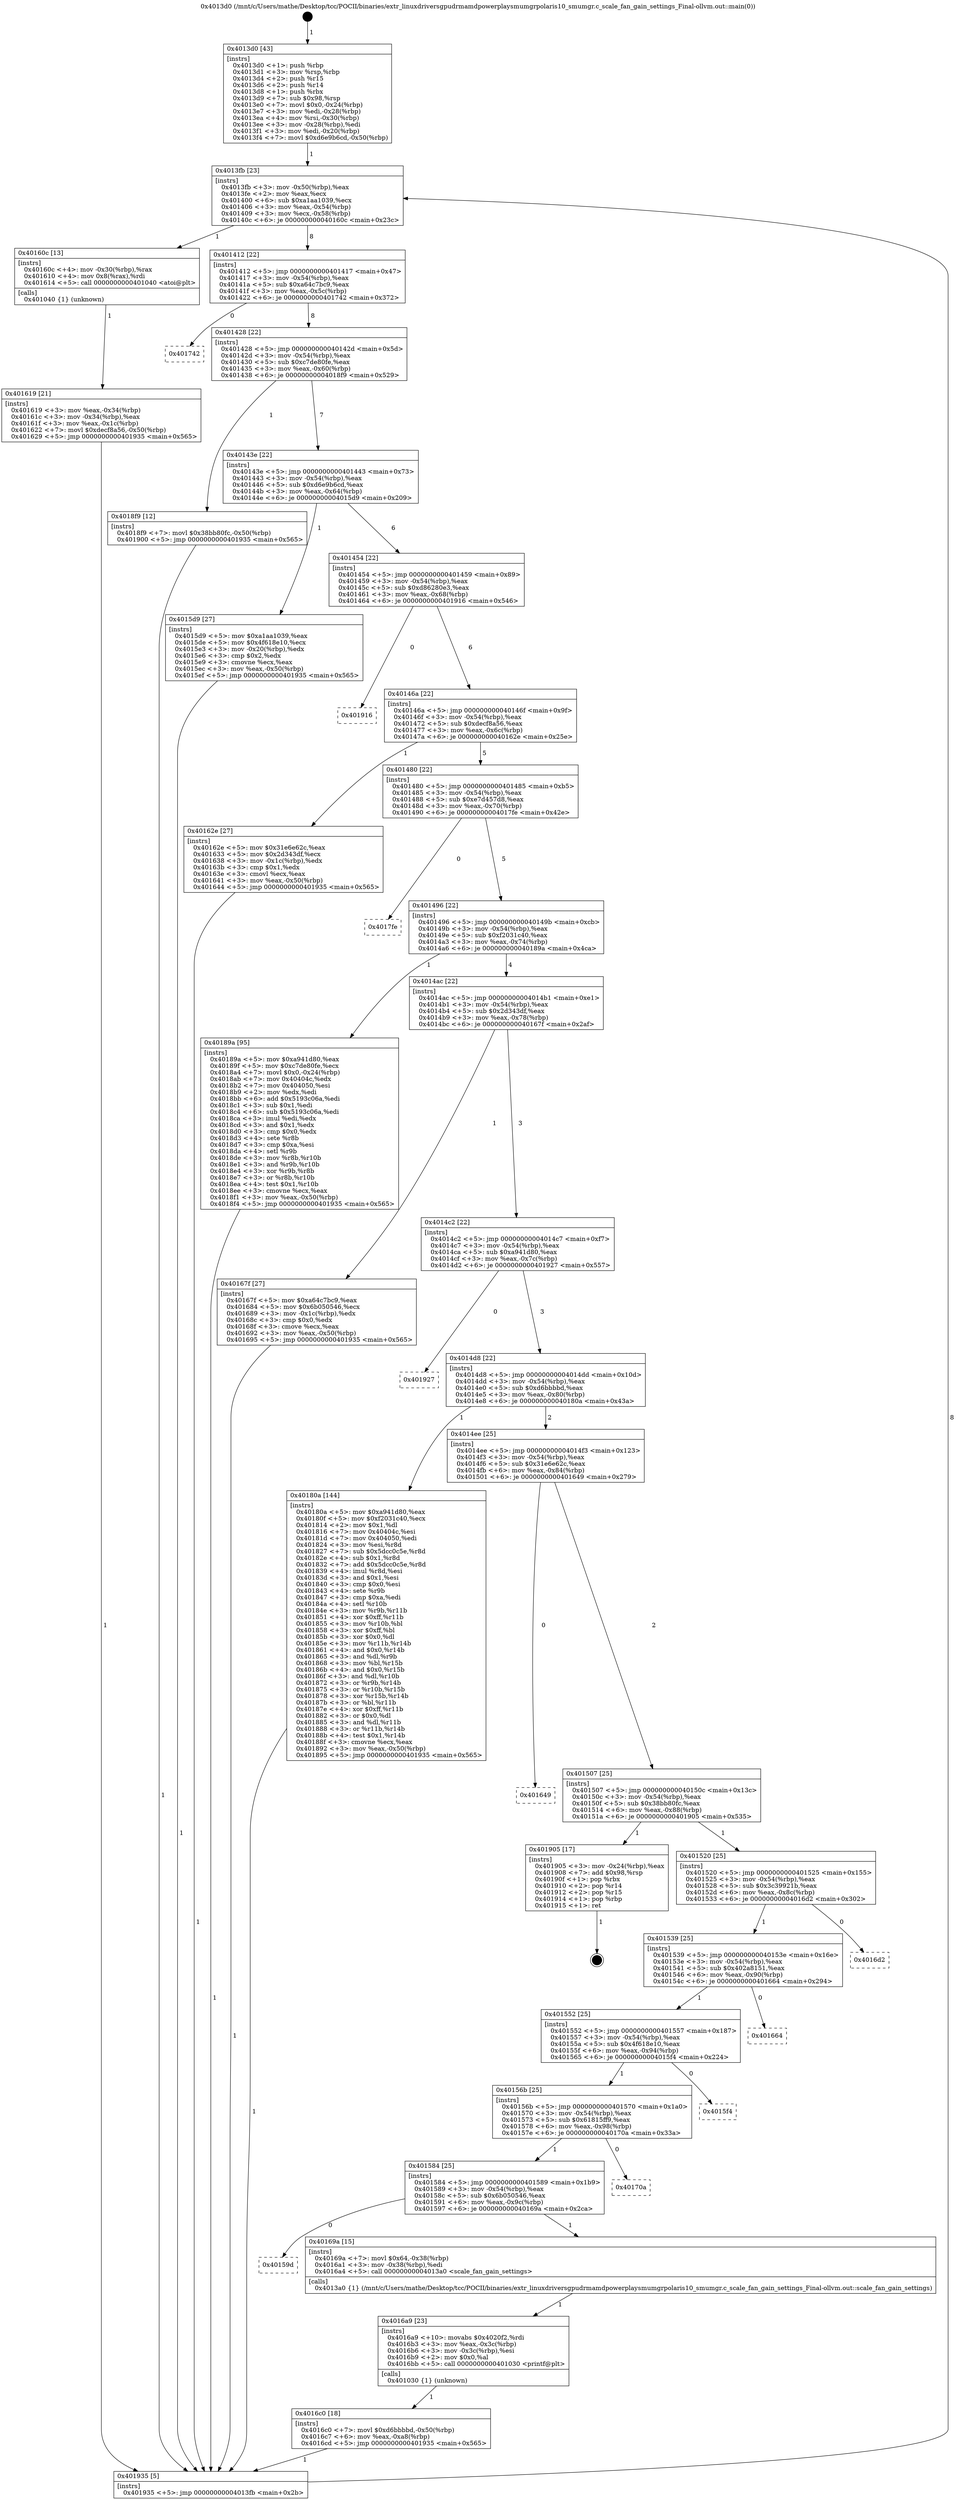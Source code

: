 digraph "0x4013d0" {
  label = "0x4013d0 (/mnt/c/Users/mathe/Desktop/tcc/POCII/binaries/extr_linuxdriversgpudrmamdpowerplaysmumgrpolaris10_smumgr.c_scale_fan_gain_settings_Final-ollvm.out::main(0))"
  labelloc = "t"
  node[shape=record]

  Entry [label="",width=0.3,height=0.3,shape=circle,fillcolor=black,style=filled]
  "0x4013fb" [label="{
     0x4013fb [23]\l
     | [instrs]\l
     &nbsp;&nbsp;0x4013fb \<+3\>: mov -0x50(%rbp),%eax\l
     &nbsp;&nbsp;0x4013fe \<+2\>: mov %eax,%ecx\l
     &nbsp;&nbsp;0x401400 \<+6\>: sub $0xa1aa1039,%ecx\l
     &nbsp;&nbsp;0x401406 \<+3\>: mov %eax,-0x54(%rbp)\l
     &nbsp;&nbsp;0x401409 \<+3\>: mov %ecx,-0x58(%rbp)\l
     &nbsp;&nbsp;0x40140c \<+6\>: je 000000000040160c \<main+0x23c\>\l
  }"]
  "0x40160c" [label="{
     0x40160c [13]\l
     | [instrs]\l
     &nbsp;&nbsp;0x40160c \<+4\>: mov -0x30(%rbp),%rax\l
     &nbsp;&nbsp;0x401610 \<+4\>: mov 0x8(%rax),%rdi\l
     &nbsp;&nbsp;0x401614 \<+5\>: call 0000000000401040 \<atoi@plt\>\l
     | [calls]\l
     &nbsp;&nbsp;0x401040 \{1\} (unknown)\l
  }"]
  "0x401412" [label="{
     0x401412 [22]\l
     | [instrs]\l
     &nbsp;&nbsp;0x401412 \<+5\>: jmp 0000000000401417 \<main+0x47\>\l
     &nbsp;&nbsp;0x401417 \<+3\>: mov -0x54(%rbp),%eax\l
     &nbsp;&nbsp;0x40141a \<+5\>: sub $0xa64c7bc9,%eax\l
     &nbsp;&nbsp;0x40141f \<+3\>: mov %eax,-0x5c(%rbp)\l
     &nbsp;&nbsp;0x401422 \<+6\>: je 0000000000401742 \<main+0x372\>\l
  }"]
  Exit [label="",width=0.3,height=0.3,shape=circle,fillcolor=black,style=filled,peripheries=2]
  "0x401742" [label="{
     0x401742\l
  }", style=dashed]
  "0x401428" [label="{
     0x401428 [22]\l
     | [instrs]\l
     &nbsp;&nbsp;0x401428 \<+5\>: jmp 000000000040142d \<main+0x5d\>\l
     &nbsp;&nbsp;0x40142d \<+3\>: mov -0x54(%rbp),%eax\l
     &nbsp;&nbsp;0x401430 \<+5\>: sub $0xc7de80fe,%eax\l
     &nbsp;&nbsp;0x401435 \<+3\>: mov %eax,-0x60(%rbp)\l
     &nbsp;&nbsp;0x401438 \<+6\>: je 00000000004018f9 \<main+0x529\>\l
  }"]
  "0x4016c0" [label="{
     0x4016c0 [18]\l
     | [instrs]\l
     &nbsp;&nbsp;0x4016c0 \<+7\>: movl $0xd6bbbbd,-0x50(%rbp)\l
     &nbsp;&nbsp;0x4016c7 \<+6\>: mov %eax,-0xa8(%rbp)\l
     &nbsp;&nbsp;0x4016cd \<+5\>: jmp 0000000000401935 \<main+0x565\>\l
  }"]
  "0x4018f9" [label="{
     0x4018f9 [12]\l
     | [instrs]\l
     &nbsp;&nbsp;0x4018f9 \<+7\>: movl $0x38bb80fc,-0x50(%rbp)\l
     &nbsp;&nbsp;0x401900 \<+5\>: jmp 0000000000401935 \<main+0x565\>\l
  }"]
  "0x40143e" [label="{
     0x40143e [22]\l
     | [instrs]\l
     &nbsp;&nbsp;0x40143e \<+5\>: jmp 0000000000401443 \<main+0x73\>\l
     &nbsp;&nbsp;0x401443 \<+3\>: mov -0x54(%rbp),%eax\l
     &nbsp;&nbsp;0x401446 \<+5\>: sub $0xd6e9b6cd,%eax\l
     &nbsp;&nbsp;0x40144b \<+3\>: mov %eax,-0x64(%rbp)\l
     &nbsp;&nbsp;0x40144e \<+6\>: je 00000000004015d9 \<main+0x209\>\l
  }"]
  "0x4016a9" [label="{
     0x4016a9 [23]\l
     | [instrs]\l
     &nbsp;&nbsp;0x4016a9 \<+10\>: movabs $0x4020f2,%rdi\l
     &nbsp;&nbsp;0x4016b3 \<+3\>: mov %eax,-0x3c(%rbp)\l
     &nbsp;&nbsp;0x4016b6 \<+3\>: mov -0x3c(%rbp),%esi\l
     &nbsp;&nbsp;0x4016b9 \<+2\>: mov $0x0,%al\l
     &nbsp;&nbsp;0x4016bb \<+5\>: call 0000000000401030 \<printf@plt\>\l
     | [calls]\l
     &nbsp;&nbsp;0x401030 \{1\} (unknown)\l
  }"]
  "0x4015d9" [label="{
     0x4015d9 [27]\l
     | [instrs]\l
     &nbsp;&nbsp;0x4015d9 \<+5\>: mov $0xa1aa1039,%eax\l
     &nbsp;&nbsp;0x4015de \<+5\>: mov $0x4f618e10,%ecx\l
     &nbsp;&nbsp;0x4015e3 \<+3\>: mov -0x20(%rbp),%edx\l
     &nbsp;&nbsp;0x4015e6 \<+3\>: cmp $0x2,%edx\l
     &nbsp;&nbsp;0x4015e9 \<+3\>: cmovne %ecx,%eax\l
     &nbsp;&nbsp;0x4015ec \<+3\>: mov %eax,-0x50(%rbp)\l
     &nbsp;&nbsp;0x4015ef \<+5\>: jmp 0000000000401935 \<main+0x565\>\l
  }"]
  "0x401454" [label="{
     0x401454 [22]\l
     | [instrs]\l
     &nbsp;&nbsp;0x401454 \<+5\>: jmp 0000000000401459 \<main+0x89\>\l
     &nbsp;&nbsp;0x401459 \<+3\>: mov -0x54(%rbp),%eax\l
     &nbsp;&nbsp;0x40145c \<+5\>: sub $0xd86280e3,%eax\l
     &nbsp;&nbsp;0x401461 \<+3\>: mov %eax,-0x68(%rbp)\l
     &nbsp;&nbsp;0x401464 \<+6\>: je 0000000000401916 \<main+0x546\>\l
  }"]
  "0x401935" [label="{
     0x401935 [5]\l
     | [instrs]\l
     &nbsp;&nbsp;0x401935 \<+5\>: jmp 00000000004013fb \<main+0x2b\>\l
  }"]
  "0x4013d0" [label="{
     0x4013d0 [43]\l
     | [instrs]\l
     &nbsp;&nbsp;0x4013d0 \<+1\>: push %rbp\l
     &nbsp;&nbsp;0x4013d1 \<+3\>: mov %rsp,%rbp\l
     &nbsp;&nbsp;0x4013d4 \<+2\>: push %r15\l
     &nbsp;&nbsp;0x4013d6 \<+2\>: push %r14\l
     &nbsp;&nbsp;0x4013d8 \<+1\>: push %rbx\l
     &nbsp;&nbsp;0x4013d9 \<+7\>: sub $0x98,%rsp\l
     &nbsp;&nbsp;0x4013e0 \<+7\>: movl $0x0,-0x24(%rbp)\l
     &nbsp;&nbsp;0x4013e7 \<+3\>: mov %edi,-0x28(%rbp)\l
     &nbsp;&nbsp;0x4013ea \<+4\>: mov %rsi,-0x30(%rbp)\l
     &nbsp;&nbsp;0x4013ee \<+3\>: mov -0x28(%rbp),%edi\l
     &nbsp;&nbsp;0x4013f1 \<+3\>: mov %edi,-0x20(%rbp)\l
     &nbsp;&nbsp;0x4013f4 \<+7\>: movl $0xd6e9b6cd,-0x50(%rbp)\l
  }"]
  "0x401619" [label="{
     0x401619 [21]\l
     | [instrs]\l
     &nbsp;&nbsp;0x401619 \<+3\>: mov %eax,-0x34(%rbp)\l
     &nbsp;&nbsp;0x40161c \<+3\>: mov -0x34(%rbp),%eax\l
     &nbsp;&nbsp;0x40161f \<+3\>: mov %eax,-0x1c(%rbp)\l
     &nbsp;&nbsp;0x401622 \<+7\>: movl $0xdecf8a56,-0x50(%rbp)\l
     &nbsp;&nbsp;0x401629 \<+5\>: jmp 0000000000401935 \<main+0x565\>\l
  }"]
  "0x40159d" [label="{
     0x40159d\l
  }", style=dashed]
  "0x401916" [label="{
     0x401916\l
  }", style=dashed]
  "0x40146a" [label="{
     0x40146a [22]\l
     | [instrs]\l
     &nbsp;&nbsp;0x40146a \<+5\>: jmp 000000000040146f \<main+0x9f\>\l
     &nbsp;&nbsp;0x40146f \<+3\>: mov -0x54(%rbp),%eax\l
     &nbsp;&nbsp;0x401472 \<+5\>: sub $0xdecf8a56,%eax\l
     &nbsp;&nbsp;0x401477 \<+3\>: mov %eax,-0x6c(%rbp)\l
     &nbsp;&nbsp;0x40147a \<+6\>: je 000000000040162e \<main+0x25e\>\l
  }"]
  "0x40169a" [label="{
     0x40169a [15]\l
     | [instrs]\l
     &nbsp;&nbsp;0x40169a \<+7\>: movl $0x64,-0x38(%rbp)\l
     &nbsp;&nbsp;0x4016a1 \<+3\>: mov -0x38(%rbp),%edi\l
     &nbsp;&nbsp;0x4016a4 \<+5\>: call 00000000004013a0 \<scale_fan_gain_settings\>\l
     | [calls]\l
     &nbsp;&nbsp;0x4013a0 \{1\} (/mnt/c/Users/mathe/Desktop/tcc/POCII/binaries/extr_linuxdriversgpudrmamdpowerplaysmumgrpolaris10_smumgr.c_scale_fan_gain_settings_Final-ollvm.out::scale_fan_gain_settings)\l
  }"]
  "0x40162e" [label="{
     0x40162e [27]\l
     | [instrs]\l
     &nbsp;&nbsp;0x40162e \<+5\>: mov $0x31e6e62c,%eax\l
     &nbsp;&nbsp;0x401633 \<+5\>: mov $0x2d343df,%ecx\l
     &nbsp;&nbsp;0x401638 \<+3\>: mov -0x1c(%rbp),%edx\l
     &nbsp;&nbsp;0x40163b \<+3\>: cmp $0x1,%edx\l
     &nbsp;&nbsp;0x40163e \<+3\>: cmovl %ecx,%eax\l
     &nbsp;&nbsp;0x401641 \<+3\>: mov %eax,-0x50(%rbp)\l
     &nbsp;&nbsp;0x401644 \<+5\>: jmp 0000000000401935 \<main+0x565\>\l
  }"]
  "0x401480" [label="{
     0x401480 [22]\l
     | [instrs]\l
     &nbsp;&nbsp;0x401480 \<+5\>: jmp 0000000000401485 \<main+0xb5\>\l
     &nbsp;&nbsp;0x401485 \<+3\>: mov -0x54(%rbp),%eax\l
     &nbsp;&nbsp;0x401488 \<+5\>: sub $0xe7d457d8,%eax\l
     &nbsp;&nbsp;0x40148d \<+3\>: mov %eax,-0x70(%rbp)\l
     &nbsp;&nbsp;0x401490 \<+6\>: je 00000000004017fe \<main+0x42e\>\l
  }"]
  "0x401584" [label="{
     0x401584 [25]\l
     | [instrs]\l
     &nbsp;&nbsp;0x401584 \<+5\>: jmp 0000000000401589 \<main+0x1b9\>\l
     &nbsp;&nbsp;0x401589 \<+3\>: mov -0x54(%rbp),%eax\l
     &nbsp;&nbsp;0x40158c \<+5\>: sub $0x6b050546,%eax\l
     &nbsp;&nbsp;0x401591 \<+6\>: mov %eax,-0x9c(%rbp)\l
     &nbsp;&nbsp;0x401597 \<+6\>: je 000000000040169a \<main+0x2ca\>\l
  }"]
  "0x4017fe" [label="{
     0x4017fe\l
  }", style=dashed]
  "0x401496" [label="{
     0x401496 [22]\l
     | [instrs]\l
     &nbsp;&nbsp;0x401496 \<+5\>: jmp 000000000040149b \<main+0xcb\>\l
     &nbsp;&nbsp;0x40149b \<+3\>: mov -0x54(%rbp),%eax\l
     &nbsp;&nbsp;0x40149e \<+5\>: sub $0xf2031c40,%eax\l
     &nbsp;&nbsp;0x4014a3 \<+3\>: mov %eax,-0x74(%rbp)\l
     &nbsp;&nbsp;0x4014a6 \<+6\>: je 000000000040189a \<main+0x4ca\>\l
  }"]
  "0x40170a" [label="{
     0x40170a\l
  }", style=dashed]
  "0x40189a" [label="{
     0x40189a [95]\l
     | [instrs]\l
     &nbsp;&nbsp;0x40189a \<+5\>: mov $0xa941d80,%eax\l
     &nbsp;&nbsp;0x40189f \<+5\>: mov $0xc7de80fe,%ecx\l
     &nbsp;&nbsp;0x4018a4 \<+7\>: movl $0x0,-0x24(%rbp)\l
     &nbsp;&nbsp;0x4018ab \<+7\>: mov 0x40404c,%edx\l
     &nbsp;&nbsp;0x4018b2 \<+7\>: mov 0x404050,%esi\l
     &nbsp;&nbsp;0x4018b9 \<+2\>: mov %edx,%edi\l
     &nbsp;&nbsp;0x4018bb \<+6\>: add $0x5193c06a,%edi\l
     &nbsp;&nbsp;0x4018c1 \<+3\>: sub $0x1,%edi\l
     &nbsp;&nbsp;0x4018c4 \<+6\>: sub $0x5193c06a,%edi\l
     &nbsp;&nbsp;0x4018ca \<+3\>: imul %edi,%edx\l
     &nbsp;&nbsp;0x4018cd \<+3\>: and $0x1,%edx\l
     &nbsp;&nbsp;0x4018d0 \<+3\>: cmp $0x0,%edx\l
     &nbsp;&nbsp;0x4018d3 \<+4\>: sete %r8b\l
     &nbsp;&nbsp;0x4018d7 \<+3\>: cmp $0xa,%esi\l
     &nbsp;&nbsp;0x4018da \<+4\>: setl %r9b\l
     &nbsp;&nbsp;0x4018de \<+3\>: mov %r8b,%r10b\l
     &nbsp;&nbsp;0x4018e1 \<+3\>: and %r9b,%r10b\l
     &nbsp;&nbsp;0x4018e4 \<+3\>: xor %r9b,%r8b\l
     &nbsp;&nbsp;0x4018e7 \<+3\>: or %r8b,%r10b\l
     &nbsp;&nbsp;0x4018ea \<+4\>: test $0x1,%r10b\l
     &nbsp;&nbsp;0x4018ee \<+3\>: cmovne %ecx,%eax\l
     &nbsp;&nbsp;0x4018f1 \<+3\>: mov %eax,-0x50(%rbp)\l
     &nbsp;&nbsp;0x4018f4 \<+5\>: jmp 0000000000401935 \<main+0x565\>\l
  }"]
  "0x4014ac" [label="{
     0x4014ac [22]\l
     | [instrs]\l
     &nbsp;&nbsp;0x4014ac \<+5\>: jmp 00000000004014b1 \<main+0xe1\>\l
     &nbsp;&nbsp;0x4014b1 \<+3\>: mov -0x54(%rbp),%eax\l
     &nbsp;&nbsp;0x4014b4 \<+5\>: sub $0x2d343df,%eax\l
     &nbsp;&nbsp;0x4014b9 \<+3\>: mov %eax,-0x78(%rbp)\l
     &nbsp;&nbsp;0x4014bc \<+6\>: je 000000000040167f \<main+0x2af\>\l
  }"]
  "0x40156b" [label="{
     0x40156b [25]\l
     | [instrs]\l
     &nbsp;&nbsp;0x40156b \<+5\>: jmp 0000000000401570 \<main+0x1a0\>\l
     &nbsp;&nbsp;0x401570 \<+3\>: mov -0x54(%rbp),%eax\l
     &nbsp;&nbsp;0x401573 \<+5\>: sub $0x61815ff9,%eax\l
     &nbsp;&nbsp;0x401578 \<+6\>: mov %eax,-0x98(%rbp)\l
     &nbsp;&nbsp;0x40157e \<+6\>: je 000000000040170a \<main+0x33a\>\l
  }"]
  "0x40167f" [label="{
     0x40167f [27]\l
     | [instrs]\l
     &nbsp;&nbsp;0x40167f \<+5\>: mov $0xa64c7bc9,%eax\l
     &nbsp;&nbsp;0x401684 \<+5\>: mov $0x6b050546,%ecx\l
     &nbsp;&nbsp;0x401689 \<+3\>: mov -0x1c(%rbp),%edx\l
     &nbsp;&nbsp;0x40168c \<+3\>: cmp $0x0,%edx\l
     &nbsp;&nbsp;0x40168f \<+3\>: cmove %ecx,%eax\l
     &nbsp;&nbsp;0x401692 \<+3\>: mov %eax,-0x50(%rbp)\l
     &nbsp;&nbsp;0x401695 \<+5\>: jmp 0000000000401935 \<main+0x565\>\l
  }"]
  "0x4014c2" [label="{
     0x4014c2 [22]\l
     | [instrs]\l
     &nbsp;&nbsp;0x4014c2 \<+5\>: jmp 00000000004014c7 \<main+0xf7\>\l
     &nbsp;&nbsp;0x4014c7 \<+3\>: mov -0x54(%rbp),%eax\l
     &nbsp;&nbsp;0x4014ca \<+5\>: sub $0xa941d80,%eax\l
     &nbsp;&nbsp;0x4014cf \<+3\>: mov %eax,-0x7c(%rbp)\l
     &nbsp;&nbsp;0x4014d2 \<+6\>: je 0000000000401927 \<main+0x557\>\l
  }"]
  "0x4015f4" [label="{
     0x4015f4\l
  }", style=dashed]
  "0x401927" [label="{
     0x401927\l
  }", style=dashed]
  "0x4014d8" [label="{
     0x4014d8 [22]\l
     | [instrs]\l
     &nbsp;&nbsp;0x4014d8 \<+5\>: jmp 00000000004014dd \<main+0x10d\>\l
     &nbsp;&nbsp;0x4014dd \<+3\>: mov -0x54(%rbp),%eax\l
     &nbsp;&nbsp;0x4014e0 \<+5\>: sub $0xd6bbbbd,%eax\l
     &nbsp;&nbsp;0x4014e5 \<+3\>: mov %eax,-0x80(%rbp)\l
     &nbsp;&nbsp;0x4014e8 \<+6\>: je 000000000040180a \<main+0x43a\>\l
  }"]
  "0x401552" [label="{
     0x401552 [25]\l
     | [instrs]\l
     &nbsp;&nbsp;0x401552 \<+5\>: jmp 0000000000401557 \<main+0x187\>\l
     &nbsp;&nbsp;0x401557 \<+3\>: mov -0x54(%rbp),%eax\l
     &nbsp;&nbsp;0x40155a \<+5\>: sub $0x4f618e10,%eax\l
     &nbsp;&nbsp;0x40155f \<+6\>: mov %eax,-0x94(%rbp)\l
     &nbsp;&nbsp;0x401565 \<+6\>: je 00000000004015f4 \<main+0x224\>\l
  }"]
  "0x40180a" [label="{
     0x40180a [144]\l
     | [instrs]\l
     &nbsp;&nbsp;0x40180a \<+5\>: mov $0xa941d80,%eax\l
     &nbsp;&nbsp;0x40180f \<+5\>: mov $0xf2031c40,%ecx\l
     &nbsp;&nbsp;0x401814 \<+2\>: mov $0x1,%dl\l
     &nbsp;&nbsp;0x401816 \<+7\>: mov 0x40404c,%esi\l
     &nbsp;&nbsp;0x40181d \<+7\>: mov 0x404050,%edi\l
     &nbsp;&nbsp;0x401824 \<+3\>: mov %esi,%r8d\l
     &nbsp;&nbsp;0x401827 \<+7\>: sub $0x5dcc0c5e,%r8d\l
     &nbsp;&nbsp;0x40182e \<+4\>: sub $0x1,%r8d\l
     &nbsp;&nbsp;0x401832 \<+7\>: add $0x5dcc0c5e,%r8d\l
     &nbsp;&nbsp;0x401839 \<+4\>: imul %r8d,%esi\l
     &nbsp;&nbsp;0x40183d \<+3\>: and $0x1,%esi\l
     &nbsp;&nbsp;0x401840 \<+3\>: cmp $0x0,%esi\l
     &nbsp;&nbsp;0x401843 \<+4\>: sete %r9b\l
     &nbsp;&nbsp;0x401847 \<+3\>: cmp $0xa,%edi\l
     &nbsp;&nbsp;0x40184a \<+4\>: setl %r10b\l
     &nbsp;&nbsp;0x40184e \<+3\>: mov %r9b,%r11b\l
     &nbsp;&nbsp;0x401851 \<+4\>: xor $0xff,%r11b\l
     &nbsp;&nbsp;0x401855 \<+3\>: mov %r10b,%bl\l
     &nbsp;&nbsp;0x401858 \<+3\>: xor $0xff,%bl\l
     &nbsp;&nbsp;0x40185b \<+3\>: xor $0x0,%dl\l
     &nbsp;&nbsp;0x40185e \<+3\>: mov %r11b,%r14b\l
     &nbsp;&nbsp;0x401861 \<+4\>: and $0x0,%r14b\l
     &nbsp;&nbsp;0x401865 \<+3\>: and %dl,%r9b\l
     &nbsp;&nbsp;0x401868 \<+3\>: mov %bl,%r15b\l
     &nbsp;&nbsp;0x40186b \<+4\>: and $0x0,%r15b\l
     &nbsp;&nbsp;0x40186f \<+3\>: and %dl,%r10b\l
     &nbsp;&nbsp;0x401872 \<+3\>: or %r9b,%r14b\l
     &nbsp;&nbsp;0x401875 \<+3\>: or %r10b,%r15b\l
     &nbsp;&nbsp;0x401878 \<+3\>: xor %r15b,%r14b\l
     &nbsp;&nbsp;0x40187b \<+3\>: or %bl,%r11b\l
     &nbsp;&nbsp;0x40187e \<+4\>: xor $0xff,%r11b\l
     &nbsp;&nbsp;0x401882 \<+3\>: or $0x0,%dl\l
     &nbsp;&nbsp;0x401885 \<+3\>: and %dl,%r11b\l
     &nbsp;&nbsp;0x401888 \<+3\>: or %r11b,%r14b\l
     &nbsp;&nbsp;0x40188b \<+4\>: test $0x1,%r14b\l
     &nbsp;&nbsp;0x40188f \<+3\>: cmovne %ecx,%eax\l
     &nbsp;&nbsp;0x401892 \<+3\>: mov %eax,-0x50(%rbp)\l
     &nbsp;&nbsp;0x401895 \<+5\>: jmp 0000000000401935 \<main+0x565\>\l
  }"]
  "0x4014ee" [label="{
     0x4014ee [25]\l
     | [instrs]\l
     &nbsp;&nbsp;0x4014ee \<+5\>: jmp 00000000004014f3 \<main+0x123\>\l
     &nbsp;&nbsp;0x4014f3 \<+3\>: mov -0x54(%rbp),%eax\l
     &nbsp;&nbsp;0x4014f6 \<+5\>: sub $0x31e6e62c,%eax\l
     &nbsp;&nbsp;0x4014fb \<+6\>: mov %eax,-0x84(%rbp)\l
     &nbsp;&nbsp;0x401501 \<+6\>: je 0000000000401649 \<main+0x279\>\l
  }"]
  "0x401664" [label="{
     0x401664\l
  }", style=dashed]
  "0x401649" [label="{
     0x401649\l
  }", style=dashed]
  "0x401507" [label="{
     0x401507 [25]\l
     | [instrs]\l
     &nbsp;&nbsp;0x401507 \<+5\>: jmp 000000000040150c \<main+0x13c\>\l
     &nbsp;&nbsp;0x40150c \<+3\>: mov -0x54(%rbp),%eax\l
     &nbsp;&nbsp;0x40150f \<+5\>: sub $0x38bb80fc,%eax\l
     &nbsp;&nbsp;0x401514 \<+6\>: mov %eax,-0x88(%rbp)\l
     &nbsp;&nbsp;0x40151a \<+6\>: je 0000000000401905 \<main+0x535\>\l
  }"]
  "0x401539" [label="{
     0x401539 [25]\l
     | [instrs]\l
     &nbsp;&nbsp;0x401539 \<+5\>: jmp 000000000040153e \<main+0x16e\>\l
     &nbsp;&nbsp;0x40153e \<+3\>: mov -0x54(%rbp),%eax\l
     &nbsp;&nbsp;0x401541 \<+5\>: sub $0x402a8151,%eax\l
     &nbsp;&nbsp;0x401546 \<+6\>: mov %eax,-0x90(%rbp)\l
     &nbsp;&nbsp;0x40154c \<+6\>: je 0000000000401664 \<main+0x294\>\l
  }"]
  "0x401905" [label="{
     0x401905 [17]\l
     | [instrs]\l
     &nbsp;&nbsp;0x401905 \<+3\>: mov -0x24(%rbp),%eax\l
     &nbsp;&nbsp;0x401908 \<+7\>: add $0x98,%rsp\l
     &nbsp;&nbsp;0x40190f \<+1\>: pop %rbx\l
     &nbsp;&nbsp;0x401910 \<+2\>: pop %r14\l
     &nbsp;&nbsp;0x401912 \<+2\>: pop %r15\l
     &nbsp;&nbsp;0x401914 \<+1\>: pop %rbp\l
     &nbsp;&nbsp;0x401915 \<+1\>: ret\l
  }"]
  "0x401520" [label="{
     0x401520 [25]\l
     | [instrs]\l
     &nbsp;&nbsp;0x401520 \<+5\>: jmp 0000000000401525 \<main+0x155\>\l
     &nbsp;&nbsp;0x401525 \<+3\>: mov -0x54(%rbp),%eax\l
     &nbsp;&nbsp;0x401528 \<+5\>: sub $0x3c39921b,%eax\l
     &nbsp;&nbsp;0x40152d \<+6\>: mov %eax,-0x8c(%rbp)\l
     &nbsp;&nbsp;0x401533 \<+6\>: je 00000000004016d2 \<main+0x302\>\l
  }"]
  "0x4016d2" [label="{
     0x4016d2\l
  }", style=dashed]
  Entry -> "0x4013d0" [label=" 1"]
  "0x4013fb" -> "0x40160c" [label=" 1"]
  "0x4013fb" -> "0x401412" [label=" 8"]
  "0x401905" -> Exit [label=" 1"]
  "0x401412" -> "0x401742" [label=" 0"]
  "0x401412" -> "0x401428" [label=" 8"]
  "0x4018f9" -> "0x401935" [label=" 1"]
  "0x401428" -> "0x4018f9" [label=" 1"]
  "0x401428" -> "0x40143e" [label=" 7"]
  "0x40189a" -> "0x401935" [label=" 1"]
  "0x40143e" -> "0x4015d9" [label=" 1"]
  "0x40143e" -> "0x401454" [label=" 6"]
  "0x4015d9" -> "0x401935" [label=" 1"]
  "0x4013d0" -> "0x4013fb" [label=" 1"]
  "0x401935" -> "0x4013fb" [label=" 8"]
  "0x40160c" -> "0x401619" [label=" 1"]
  "0x401619" -> "0x401935" [label=" 1"]
  "0x40180a" -> "0x401935" [label=" 1"]
  "0x401454" -> "0x401916" [label=" 0"]
  "0x401454" -> "0x40146a" [label=" 6"]
  "0x4016c0" -> "0x401935" [label=" 1"]
  "0x40146a" -> "0x40162e" [label=" 1"]
  "0x40146a" -> "0x401480" [label=" 5"]
  "0x40162e" -> "0x401935" [label=" 1"]
  "0x4016a9" -> "0x4016c0" [label=" 1"]
  "0x401480" -> "0x4017fe" [label=" 0"]
  "0x401480" -> "0x401496" [label=" 5"]
  "0x401584" -> "0x40159d" [label=" 0"]
  "0x401496" -> "0x40189a" [label=" 1"]
  "0x401496" -> "0x4014ac" [label=" 4"]
  "0x401584" -> "0x40169a" [label=" 1"]
  "0x4014ac" -> "0x40167f" [label=" 1"]
  "0x4014ac" -> "0x4014c2" [label=" 3"]
  "0x40167f" -> "0x401935" [label=" 1"]
  "0x40156b" -> "0x401584" [label=" 1"]
  "0x4014c2" -> "0x401927" [label=" 0"]
  "0x4014c2" -> "0x4014d8" [label=" 3"]
  "0x40156b" -> "0x40170a" [label=" 0"]
  "0x4014d8" -> "0x40180a" [label=" 1"]
  "0x4014d8" -> "0x4014ee" [label=" 2"]
  "0x401552" -> "0x40156b" [label=" 1"]
  "0x4014ee" -> "0x401649" [label=" 0"]
  "0x4014ee" -> "0x401507" [label=" 2"]
  "0x401552" -> "0x4015f4" [label=" 0"]
  "0x401507" -> "0x401905" [label=" 1"]
  "0x401507" -> "0x401520" [label=" 1"]
  "0x401539" -> "0x401552" [label=" 1"]
  "0x401520" -> "0x4016d2" [label=" 0"]
  "0x401520" -> "0x401539" [label=" 1"]
  "0x40169a" -> "0x4016a9" [label=" 1"]
  "0x401539" -> "0x401664" [label=" 0"]
}
